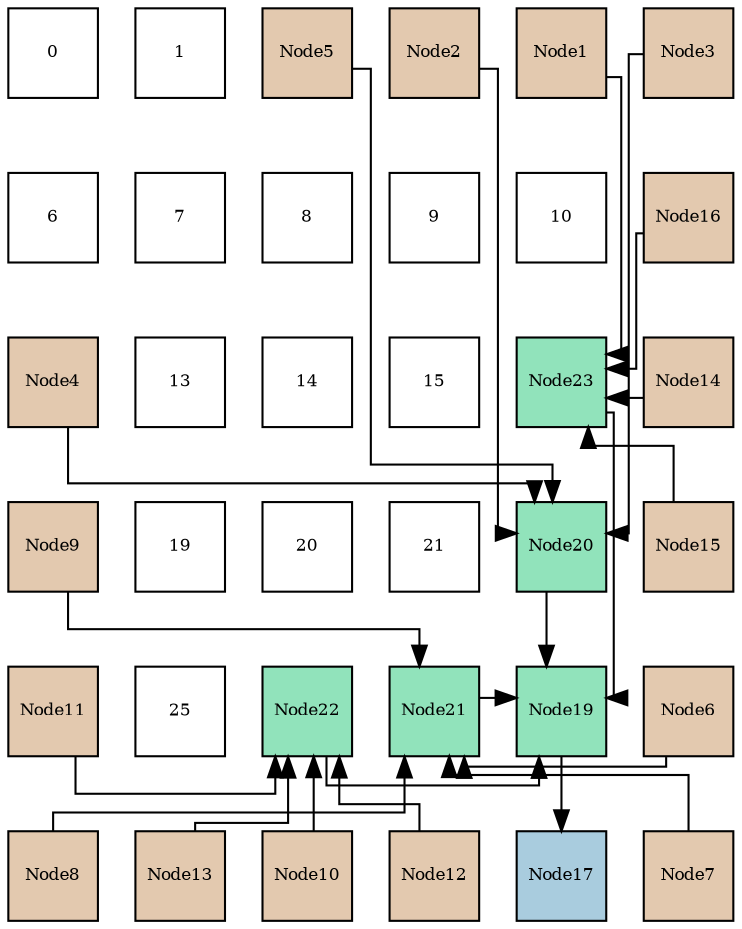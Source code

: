 digraph layout{
 rankdir=TB;
 splines=ortho;
 node [style=filled shape=square fixedsize=true width=0.6];
0[label="0", fontsize=8, fillcolor="#ffffff"];
1[label="1", fontsize=8, fillcolor="#ffffff"];
2[label="Node5", fontsize=8, fillcolor="#e3c9af"];
3[label="Node2", fontsize=8, fillcolor="#e3c9af"];
4[label="Node1", fontsize=8, fillcolor="#e3c9af"];
5[label="Node3", fontsize=8, fillcolor="#e3c9af"];
6[label="6", fontsize=8, fillcolor="#ffffff"];
7[label="7", fontsize=8, fillcolor="#ffffff"];
8[label="8", fontsize=8, fillcolor="#ffffff"];
9[label="9", fontsize=8, fillcolor="#ffffff"];
10[label="10", fontsize=8, fillcolor="#ffffff"];
11[label="Node16", fontsize=8, fillcolor="#e3c9af"];
12[label="Node4", fontsize=8, fillcolor="#e3c9af"];
13[label="13", fontsize=8, fillcolor="#ffffff"];
14[label="14", fontsize=8, fillcolor="#ffffff"];
15[label="15", fontsize=8, fillcolor="#ffffff"];
16[label="Node23", fontsize=8, fillcolor="#91e3bb"];
17[label="Node14", fontsize=8, fillcolor="#e3c9af"];
18[label="Node9", fontsize=8, fillcolor="#e3c9af"];
19[label="19", fontsize=8, fillcolor="#ffffff"];
20[label="20", fontsize=8, fillcolor="#ffffff"];
21[label="21", fontsize=8, fillcolor="#ffffff"];
22[label="Node20", fontsize=8, fillcolor="#91e3bb"];
23[label="Node15", fontsize=8, fillcolor="#e3c9af"];
24[label="Node11", fontsize=8, fillcolor="#e3c9af"];
25[label="25", fontsize=8, fillcolor="#ffffff"];
26[label="Node22", fontsize=8, fillcolor="#91e3bb"];
27[label="Node21", fontsize=8, fillcolor="#91e3bb"];
28[label="Node19", fontsize=8, fillcolor="#91e3bb"];
29[label="Node6", fontsize=8, fillcolor="#e3c9af"];
30[label="Node8", fontsize=8, fillcolor="#e3c9af"];
31[label="Node13", fontsize=8, fillcolor="#e3c9af"];
32[label="Node10", fontsize=8, fillcolor="#e3c9af"];
33[label="Node12", fontsize=8, fillcolor="#e3c9af"];
34[label="Node17", fontsize=8, fillcolor="#a9ccde"];
35[label="Node7", fontsize=8, fillcolor="#e3c9af"];
edge [constraint=false, style=vis];28 -> 34;
22 -> 28;
27 -> 28;
26 -> 28;
16 -> 28;
3 -> 22;
5 -> 22;
12 -> 22;
2 -> 22;
29 -> 27;
35 -> 27;
30 -> 27;
18 -> 27;
32 -> 26;
24 -> 26;
33 -> 26;
31 -> 26;
4 -> 16;
17 -> 16;
23 -> 16;
11 -> 16;
edge [constraint=true, style=invis];
0 -> 6 -> 12 -> 18 -> 24 -> 30;
1 -> 7 -> 13 -> 19 -> 25 -> 31;
2 -> 8 -> 14 -> 20 -> 26 -> 32;
3 -> 9 -> 15 -> 21 -> 27 -> 33;
4 -> 10 -> 16 -> 22 -> 28 -> 34;
5 -> 11 -> 17 -> 23 -> 29 -> 35;
rank = same {0 -> 1 -> 2 -> 3 -> 4 -> 5};
rank = same {6 -> 7 -> 8 -> 9 -> 10 -> 11};
rank = same {12 -> 13 -> 14 -> 15 -> 16 -> 17};
rank = same {18 -> 19 -> 20 -> 21 -> 22 -> 23};
rank = same {24 -> 25 -> 26 -> 27 -> 28 -> 29};
rank = same {30 -> 31 -> 32 -> 33 -> 34 -> 35};
}